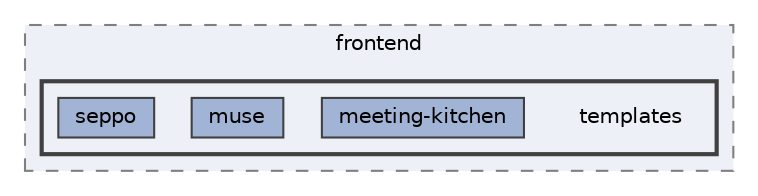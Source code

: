 digraph "resources/views/frontend/templates"
{
 // LATEX_PDF_SIZE
  bgcolor="transparent";
  edge [fontname=Helvetica,fontsize=10,labelfontname=Helvetica,labelfontsize=10];
  node [fontname=Helvetica,fontsize=10,shape=box,height=0.2,width=0.4];
  compound=true
  subgraph clusterdir_d9c5d8e614e99c6f8e356cd41c3637db {
    graph [ bgcolor="#edf0f7", pencolor="grey50", label="frontend", fontname=Helvetica,fontsize=10 style="filled,dashed", URL="dir_d9c5d8e614e99c6f8e356cd41c3637db.html",tooltip=""]
  subgraph clusterdir_b68ad2a08d9dbb16df3966eda3baa793 {
    graph [ bgcolor="#edf0f7", pencolor="grey25", label="", fontname=Helvetica,fontsize=10 style="filled,bold", URL="dir_b68ad2a08d9dbb16df3966eda3baa793.html",tooltip=""]
    dir_b68ad2a08d9dbb16df3966eda3baa793 [shape=plaintext, label="templates"];
  dir_aba9ce3b510b3b348ec1ed26ffacb4a9 [label="meeting-kitchen", fillcolor="#a2b4d6", color="grey25", style="filled", URL="dir_aba9ce3b510b3b348ec1ed26ffacb4a9.html",tooltip=""];
  dir_f6272efbc2a5981f3ba0a0152ab2d947 [label="muse", fillcolor="#a2b4d6", color="grey25", style="filled", URL="dir_f6272efbc2a5981f3ba0a0152ab2d947.html",tooltip=""];
  dir_2f356f7c0a62733eb120ea457917050c [label="seppo", fillcolor="#a2b4d6", color="grey25", style="filled", URL="dir_2f356f7c0a62733eb120ea457917050c.html",tooltip=""];
  }
  }
}
